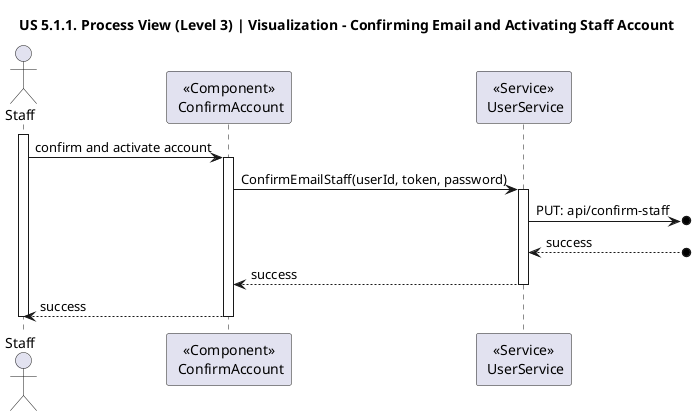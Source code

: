 @startuml
title "US 5.1.1. Process View (Level 3) | Visualization - Confirming Email and Activating Staff Account"

actor Staff
participant "<<Component>>\n ConfirmAccount" as CONACC
participant "<<Service>>\n UserService" as SERV

activate Staff
    Staff -> CONACC : confirm and activate account
    activate CONACC 
        CONACC -> SERV : ConfirmEmailStaff(userId, token, password)
        activate SERV
            SERV ->o] : PUT: api/confirm-staff
            SERV <--o] : success
            SERV --> CONACC : success
        deactivate SERV
        CONACC --> Staff : success
    deactivate CONACC 
deactivate Staff
@enduml